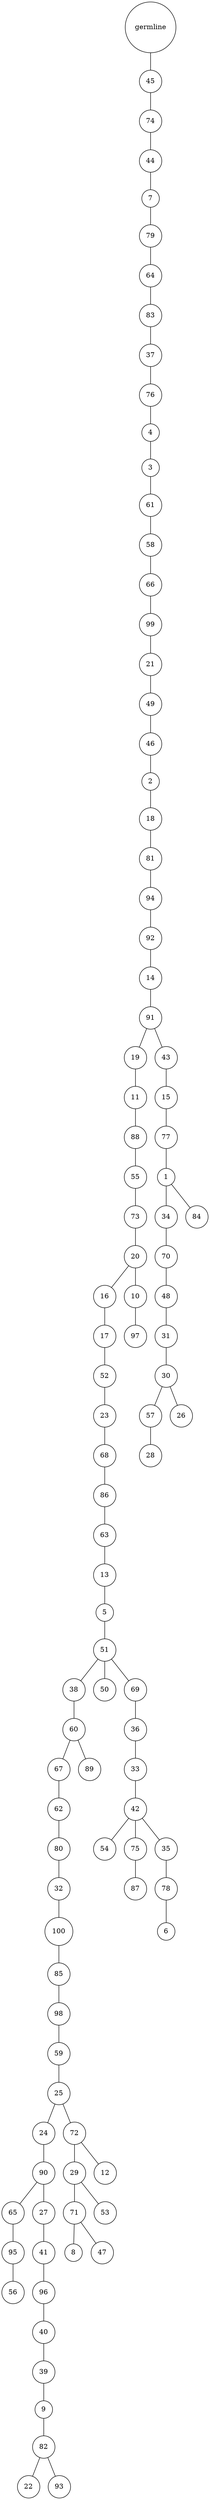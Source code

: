 graph {
	rankdir=UD;
	splines=line;
	node [shape=circle]
	"0x7fbbbc3afeb0" [label="germline"];
	"0x7fbbbc3afee0" [label="45"];
	"0x7fbbbc3afeb0" -- "0x7fbbbc3afee0" ;
	"0x7fbbbc3aff10" [label="74"];
	"0x7fbbbc3afee0" -- "0x7fbbbc3aff10" ;
	"0x7fbbbc3aff40" [label="44"];
	"0x7fbbbc3aff10" -- "0x7fbbbc3aff40" ;
	"0x7fbbbc3aff70" [label="7"];
	"0x7fbbbc3aff40" -- "0x7fbbbc3aff70" ;
	"0x7fbbbc3affa0" [label="79"];
	"0x7fbbbc3aff70" -- "0x7fbbbc3affa0" ;
	"0x7fbbbc3affd0" [label="64"];
	"0x7fbbbc3affa0" -- "0x7fbbbc3affd0" ;
	"0x7fbbbc3b4040" [label="83"];
	"0x7fbbbc3affd0" -- "0x7fbbbc3b4040" ;
	"0x7fbbbc3b4070" [label="37"];
	"0x7fbbbc3b4040" -- "0x7fbbbc3b4070" ;
	"0x7fbbbc3b40a0" [label="76"];
	"0x7fbbbc3b4070" -- "0x7fbbbc3b40a0" ;
	"0x7fbbbc3b40d0" [label="4"];
	"0x7fbbbc3b40a0" -- "0x7fbbbc3b40d0" ;
	"0x7fbbbc3b4100" [label="3"];
	"0x7fbbbc3b40d0" -- "0x7fbbbc3b4100" ;
	"0x7fbbbc3b4130" [label="61"];
	"0x7fbbbc3b4100" -- "0x7fbbbc3b4130" ;
	"0x7fbbbc3b4160" [label="58"];
	"0x7fbbbc3b4130" -- "0x7fbbbc3b4160" ;
	"0x7fbbbc3b4190" [label="66"];
	"0x7fbbbc3b4160" -- "0x7fbbbc3b4190" ;
	"0x7fbbbc3b41c0" [label="99"];
	"0x7fbbbc3b4190" -- "0x7fbbbc3b41c0" ;
	"0x7fbbbc3b41f0" [label="21"];
	"0x7fbbbc3b41c0" -- "0x7fbbbc3b41f0" ;
	"0x7fbbbc3b4220" [label="49"];
	"0x7fbbbc3b41f0" -- "0x7fbbbc3b4220" ;
	"0x7fbbbc3b4250" [label="46"];
	"0x7fbbbc3b4220" -- "0x7fbbbc3b4250" ;
	"0x7fbbbc3b4280" [label="2"];
	"0x7fbbbc3b4250" -- "0x7fbbbc3b4280" ;
	"0x7fbbbc3b42b0" [label="18"];
	"0x7fbbbc3b4280" -- "0x7fbbbc3b42b0" ;
	"0x7fbbbc3b42e0" [label="81"];
	"0x7fbbbc3b42b0" -- "0x7fbbbc3b42e0" ;
	"0x7fbbbc3b4310" [label="94"];
	"0x7fbbbc3b42e0" -- "0x7fbbbc3b4310" ;
	"0x7fbbbc3b4340" [label="92"];
	"0x7fbbbc3b4310" -- "0x7fbbbc3b4340" ;
	"0x7fbbbc3b4370" [label="14"];
	"0x7fbbbc3b4340" -- "0x7fbbbc3b4370" ;
	"0x7fbbbc3b43a0" [label="91"];
	"0x7fbbbc3b4370" -- "0x7fbbbc3b43a0" ;
	"0x7fbbbc3b43d0" [label="19"];
	"0x7fbbbc3b43a0" -- "0x7fbbbc3b43d0" ;
	"0x7fbbbc3b4400" [label="11"];
	"0x7fbbbc3b43d0" -- "0x7fbbbc3b4400" ;
	"0x7fbbbc3b4430" [label="88"];
	"0x7fbbbc3b4400" -- "0x7fbbbc3b4430" ;
	"0x7fbbbc3b4460" [label="55"];
	"0x7fbbbc3b4430" -- "0x7fbbbc3b4460" ;
	"0x7fbbbc3b4490" [label="73"];
	"0x7fbbbc3b4460" -- "0x7fbbbc3b4490" ;
	"0x7fbbbc3b44c0" [label="20"];
	"0x7fbbbc3b4490" -- "0x7fbbbc3b44c0" ;
	"0x7fbbbc3b44f0" [label="16"];
	"0x7fbbbc3b44c0" -- "0x7fbbbc3b44f0" ;
	"0x7fbbbc3b4520" [label="17"];
	"0x7fbbbc3b44f0" -- "0x7fbbbc3b4520" ;
	"0x7fbbbc3b4550" [label="52"];
	"0x7fbbbc3b4520" -- "0x7fbbbc3b4550" ;
	"0x7fbbbc3b4580" [label="23"];
	"0x7fbbbc3b4550" -- "0x7fbbbc3b4580" ;
	"0x7fbbbc3b45b0" [label="68"];
	"0x7fbbbc3b4580" -- "0x7fbbbc3b45b0" ;
	"0x7fbbbc3b45e0" [label="86"];
	"0x7fbbbc3b45b0" -- "0x7fbbbc3b45e0" ;
	"0x7fbbbc3b4610" [label="63"];
	"0x7fbbbc3b45e0" -- "0x7fbbbc3b4610" ;
	"0x7fbbbc3b4640" [label="13"];
	"0x7fbbbc3b4610" -- "0x7fbbbc3b4640" ;
	"0x7fbbbc3b4670" [label="5"];
	"0x7fbbbc3b4640" -- "0x7fbbbc3b4670" ;
	"0x7fbbbc3b46a0" [label="51"];
	"0x7fbbbc3b4670" -- "0x7fbbbc3b46a0" ;
	"0x7fbbbc3b46d0" [label="38"];
	"0x7fbbbc3b46a0" -- "0x7fbbbc3b46d0" ;
	"0x7fbbbc3b4700" [label="60"];
	"0x7fbbbc3b46d0" -- "0x7fbbbc3b4700" ;
	"0x7fbbbc3b4730" [label="67"];
	"0x7fbbbc3b4700" -- "0x7fbbbc3b4730" ;
	"0x7fbbbc3b4760" [label="62"];
	"0x7fbbbc3b4730" -- "0x7fbbbc3b4760" ;
	"0x7fbbbc3b4790" [label="80"];
	"0x7fbbbc3b4760" -- "0x7fbbbc3b4790" ;
	"0x7fbbbc3b47c0" [label="32"];
	"0x7fbbbc3b4790" -- "0x7fbbbc3b47c0" ;
	"0x7fbbbc3b47f0" [label="100"];
	"0x7fbbbc3b47c0" -- "0x7fbbbc3b47f0" ;
	"0x7fbbbc3b4820" [label="85"];
	"0x7fbbbc3b47f0" -- "0x7fbbbc3b4820" ;
	"0x7fbbbc3b4850" [label="98"];
	"0x7fbbbc3b4820" -- "0x7fbbbc3b4850" ;
	"0x7fbbbc3b4880" [label="59"];
	"0x7fbbbc3b4850" -- "0x7fbbbc3b4880" ;
	"0x7fbbbc3b48b0" [label="25"];
	"0x7fbbbc3b4880" -- "0x7fbbbc3b48b0" ;
	"0x7fbbbc3b48e0" [label="24"];
	"0x7fbbbc3b48b0" -- "0x7fbbbc3b48e0" ;
	"0x7fbbbc3b4910" [label="90"];
	"0x7fbbbc3b48e0" -- "0x7fbbbc3b4910" ;
	"0x7fbbbc3b4940" [label="65"];
	"0x7fbbbc3b4910" -- "0x7fbbbc3b4940" ;
	"0x7fbbbc3b4970" [label="95"];
	"0x7fbbbc3b4940" -- "0x7fbbbc3b4970" ;
	"0x7fbbbc3b49a0" [label="56"];
	"0x7fbbbc3b4970" -- "0x7fbbbc3b49a0" ;
	"0x7fbbbc3b49d0" [label="27"];
	"0x7fbbbc3b4910" -- "0x7fbbbc3b49d0" ;
	"0x7fbbbc3b4a00" [label="41"];
	"0x7fbbbc3b49d0" -- "0x7fbbbc3b4a00" ;
	"0x7fbbbc3b4a30" [label="96"];
	"0x7fbbbc3b4a00" -- "0x7fbbbc3b4a30" ;
	"0x7fbbbc3b4a60" [label="40"];
	"0x7fbbbc3b4a30" -- "0x7fbbbc3b4a60" ;
	"0x7fbbbc3b4a90" [label="39"];
	"0x7fbbbc3b4a60" -- "0x7fbbbc3b4a90" ;
	"0x7fbbbc3b4ac0" [label="9"];
	"0x7fbbbc3b4a90" -- "0x7fbbbc3b4ac0" ;
	"0x7fbbbc3b4af0" [label="82"];
	"0x7fbbbc3b4ac0" -- "0x7fbbbc3b4af0" ;
	"0x7fbbbc3b4b20" [label="22"];
	"0x7fbbbc3b4af0" -- "0x7fbbbc3b4b20" ;
	"0x7fbbbc3b4b50" [label="93"];
	"0x7fbbbc3b4af0" -- "0x7fbbbc3b4b50" ;
	"0x7fbbbc3b4b80" [label="72"];
	"0x7fbbbc3b48b0" -- "0x7fbbbc3b4b80" ;
	"0x7fbbbc3b4bb0" [label="29"];
	"0x7fbbbc3b4b80" -- "0x7fbbbc3b4bb0" ;
	"0x7fbbbc3b4be0" [label="71"];
	"0x7fbbbc3b4bb0" -- "0x7fbbbc3b4be0" ;
	"0x7fbbbc3b4c10" [label="8"];
	"0x7fbbbc3b4be0" -- "0x7fbbbc3b4c10" ;
	"0x7fbbbc3b4c40" [label="47"];
	"0x7fbbbc3b4be0" -- "0x7fbbbc3b4c40" ;
	"0x7fbbbc3b4c70" [label="53"];
	"0x7fbbbc3b4bb0" -- "0x7fbbbc3b4c70" ;
	"0x7fbbbc3b4ca0" [label="12"];
	"0x7fbbbc3b4b80" -- "0x7fbbbc3b4ca0" ;
	"0x7fbbbc3b4cd0" [label="89"];
	"0x7fbbbc3b4700" -- "0x7fbbbc3b4cd0" ;
	"0x7fbbbc3b4d00" [label="50"];
	"0x7fbbbc3b46a0" -- "0x7fbbbc3b4d00" ;
	"0x7fbbbc3b4d30" [label="69"];
	"0x7fbbbc3b46a0" -- "0x7fbbbc3b4d30" ;
	"0x7fbbbc3b4d60" [label="36"];
	"0x7fbbbc3b4d30" -- "0x7fbbbc3b4d60" ;
	"0x7fbbbc3b4d90" [label="33"];
	"0x7fbbbc3b4d60" -- "0x7fbbbc3b4d90" ;
	"0x7fbbbc3b4dc0" [label="42"];
	"0x7fbbbc3b4d90" -- "0x7fbbbc3b4dc0" ;
	"0x7fbbbc3b4df0" [label="54"];
	"0x7fbbbc3b4dc0" -- "0x7fbbbc3b4df0" ;
	"0x7fbbbc3b4e20" [label="75"];
	"0x7fbbbc3b4dc0" -- "0x7fbbbc3b4e20" ;
	"0x7fbbbc3b4e50" [label="87"];
	"0x7fbbbc3b4e20" -- "0x7fbbbc3b4e50" ;
	"0x7fbbbc3b4e80" [label="35"];
	"0x7fbbbc3b4dc0" -- "0x7fbbbc3b4e80" ;
	"0x7fbbbc3b4eb0" [label="78"];
	"0x7fbbbc3b4e80" -- "0x7fbbbc3b4eb0" ;
	"0x7fbbbc3b4ee0" [label="6"];
	"0x7fbbbc3b4eb0" -- "0x7fbbbc3b4ee0" ;
	"0x7fbbbc3b4f10" [label="10"];
	"0x7fbbbc3b44c0" -- "0x7fbbbc3b4f10" ;
	"0x7fbbbc3b4f40" [label="97"];
	"0x7fbbbc3b4f10" -- "0x7fbbbc3b4f40" ;
	"0x7fbbbc3b4f70" [label="43"];
	"0x7fbbbc3b43a0" -- "0x7fbbbc3b4f70" ;
	"0x7fbbbc3b4fa0" [label="15"];
	"0x7fbbbc3b4f70" -- "0x7fbbbc3b4fa0" ;
	"0x7fbbbc3b4fd0" [label="77"];
	"0x7fbbbc3b4fa0" -- "0x7fbbbc3b4fd0" ;
	"0x7fbbbc340040" [label="1"];
	"0x7fbbbc3b4fd0" -- "0x7fbbbc340040" ;
	"0x7fbbbc340070" [label="34"];
	"0x7fbbbc340040" -- "0x7fbbbc340070" ;
	"0x7fbbbc3400a0" [label="70"];
	"0x7fbbbc340070" -- "0x7fbbbc3400a0" ;
	"0x7fbbbc3400d0" [label="48"];
	"0x7fbbbc3400a0" -- "0x7fbbbc3400d0" ;
	"0x7fbbbc340100" [label="31"];
	"0x7fbbbc3400d0" -- "0x7fbbbc340100" ;
	"0x7fbbbc340130" [label="30"];
	"0x7fbbbc340100" -- "0x7fbbbc340130" ;
	"0x7fbbbc340160" [label="57"];
	"0x7fbbbc340130" -- "0x7fbbbc340160" ;
	"0x7fbbbc340190" [label="28"];
	"0x7fbbbc340160" -- "0x7fbbbc340190" ;
	"0x7fbbbc3401c0" [label="26"];
	"0x7fbbbc340130" -- "0x7fbbbc3401c0" ;
	"0x7fbbbc3401f0" [label="84"];
	"0x7fbbbc340040" -- "0x7fbbbc3401f0" ;
}
